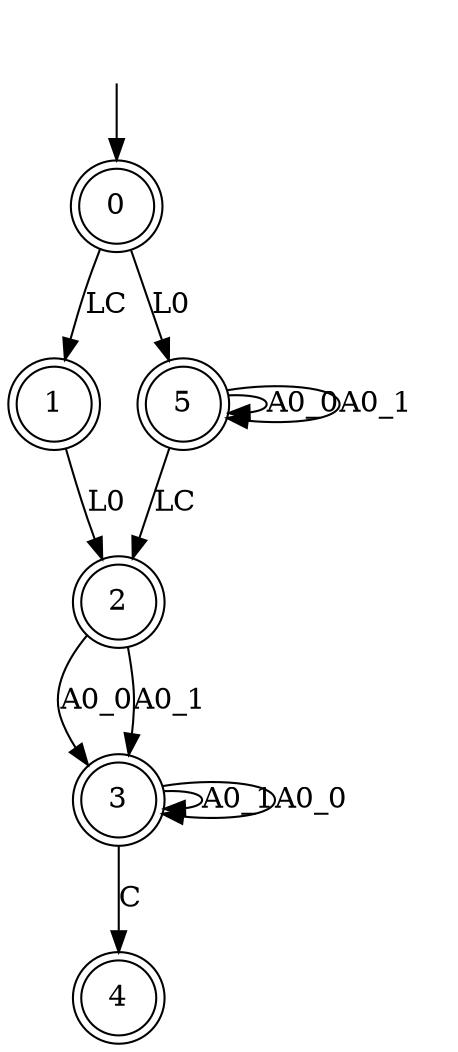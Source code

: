 digraph G {
  0 [ shape="doublecircle" label="0" ];
  1 [ shape="doublecircle" label="1" ];
  2 [ shape="doublecircle" label="2" ];
  3 [ shape="doublecircle" label="3" ];
  4 [ shape="doublecircle" label="4" ];
  5 [ shape="doublecircle" label="5" ];
  0 -> 1 [ label="LC" ];
  1 -> 2 [ label="L0" ];
  2 -> 3 [ label="A0_0" ];
  3 -> 3 [ label="A0_1" ];
  3 -> 4 [ label="C" ];
  3 -> 3 [ label="A0_0" ];
  2 -> 3 [ label="A0_1" ];
  0 -> 5 [ label="L0" ];
  5 -> 5 [ label="A0_0" ];
  5 -> 5 [ label="A0_1" ];
  5 -> 2 [ label="LC" ];
__start0 [label="", shape=none];
__start0 -> 0  [label=""];
}
